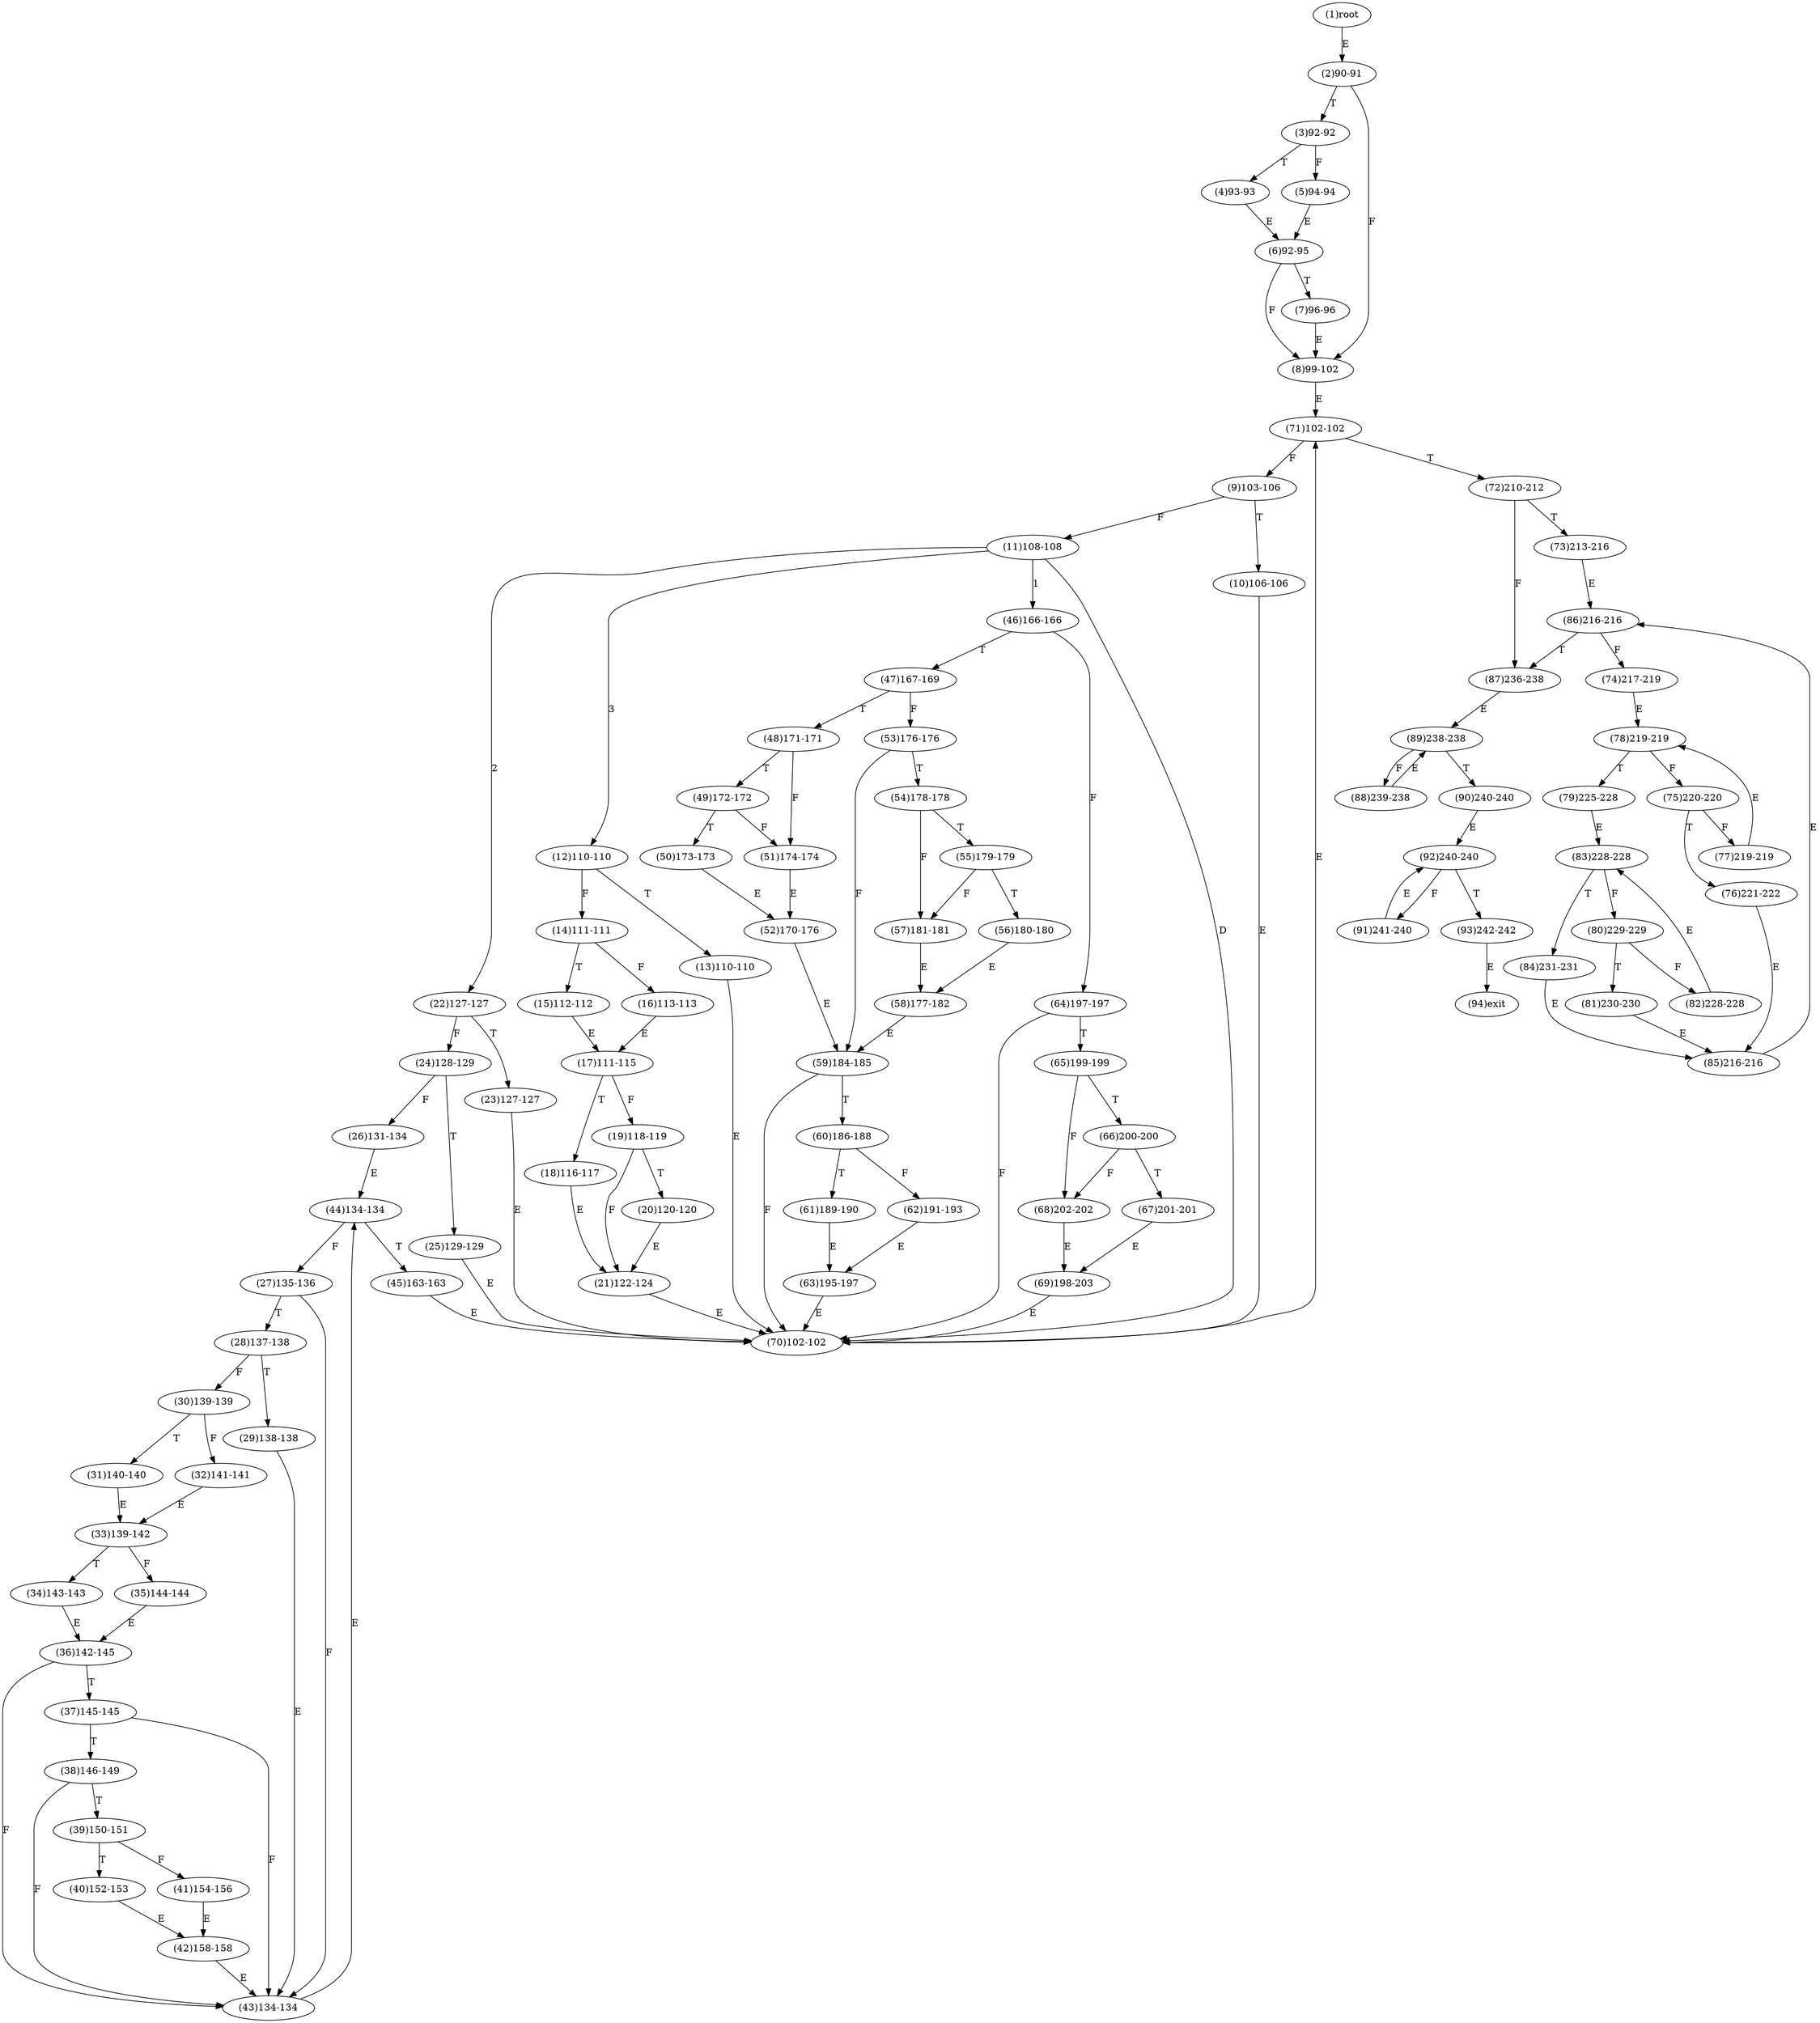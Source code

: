 digraph "" { 
1[ label="(1)root"];
2[ label="(2)90-91"];
3[ label="(3)92-92"];
4[ label="(4)93-93"];
5[ label="(5)94-94"];
6[ label="(6)92-95"];
7[ label="(7)96-96"];
8[ label="(8)99-102"];
9[ label="(9)103-106"];
10[ label="(10)106-106"];
11[ label="(11)108-108"];
12[ label="(12)110-110"];
13[ label="(13)110-110"];
14[ label="(14)111-111"];
15[ label="(15)112-112"];
17[ label="(17)111-115"];
16[ label="(16)113-113"];
19[ label="(19)118-119"];
18[ label="(18)116-117"];
21[ label="(21)122-124"];
20[ label="(20)120-120"];
23[ label="(23)127-127"];
22[ label="(22)127-127"];
25[ label="(25)129-129"];
24[ label="(24)128-129"];
27[ label="(27)135-136"];
26[ label="(26)131-134"];
29[ label="(29)138-138"];
28[ label="(28)137-138"];
31[ label="(31)140-140"];
30[ label="(30)139-139"];
34[ label="(34)143-143"];
35[ label="(35)144-144"];
32[ label="(32)141-141"];
33[ label="(33)139-142"];
38[ label="(38)146-149"];
39[ label="(39)150-151"];
36[ label="(36)142-145"];
37[ label="(37)145-145"];
42[ label="(42)158-158"];
43[ label="(43)134-134"];
40[ label="(40)152-153"];
41[ label="(41)154-156"];
46[ label="(46)166-166"];
47[ label="(47)167-169"];
44[ label="(44)134-134"];
45[ label="(45)163-163"];
51[ label="(51)174-174"];
50[ label="(50)173-173"];
49[ label="(49)172-172"];
48[ label="(48)171-171"];
55[ label="(55)179-179"];
54[ label="(54)178-178"];
53[ label="(53)176-176"];
52[ label="(52)170-176"];
59[ label="(59)184-185"];
58[ label="(58)177-182"];
57[ label="(57)181-181"];
56[ label="(56)180-180"];
63[ label="(63)195-197"];
62[ label="(62)191-193"];
61[ label="(61)189-190"];
60[ label="(60)186-188"];
68[ label="(68)202-202"];
69[ label="(69)198-203"];
70[ label="(70)102-102"];
71[ label="(71)102-102"];
64[ label="(64)197-197"];
65[ label="(65)199-199"];
66[ label="(66)200-200"];
67[ label="(67)201-201"];
76[ label="(76)221-222"];
77[ label="(77)219-219"];
78[ label="(78)219-219"];
79[ label="(79)225-228"];
72[ label="(72)210-212"];
73[ label="(73)213-216"];
74[ label="(74)217-219"];
75[ label="(75)220-220"];
85[ label="(85)216-216"];
84[ label="(84)231-231"];
87[ label="(87)236-238"];
86[ label="(86)216-216"];
81[ label="(81)230-230"];
80[ label="(80)229-229"];
83[ label="(83)228-228"];
82[ label="(82)228-228"];
93[ label="(93)242-242"];
92[ label="(92)240-240"];
94[ label="(94)exit"];
89[ label="(89)238-238"];
88[ label="(88)239-238"];
91[ label="(91)241-240"];
90[ label="(90)240-240"];
1->2[ label="E"];
2->8[ label="F"];
2->3[ label="T"];
3->5[ label="F"];
3->4[ label="T"];
4->6[ label="E"];
5->6[ label="E"];
6->8[ label="F"];
6->7[ label="T"];
7->8[ label="E"];
8->71[ label="E"];
9->11[ label="F"];
9->10[ label="T"];
10->70[ label="E"];
11->46[ label="1"];
11->22[ label="2"];
11->12[ label="3"];
11->70[ label="D"];
12->14[ label="F"];
12->13[ label="T"];
13->70[ label="E"];
14->16[ label="F"];
14->15[ label="T"];
15->17[ label="E"];
16->17[ label="E"];
17->19[ label="F"];
17->18[ label="T"];
18->21[ label="E"];
19->21[ label="F"];
19->20[ label="T"];
20->21[ label="E"];
21->70[ label="E"];
22->24[ label="F"];
22->23[ label="T"];
23->70[ label="E"];
24->26[ label="F"];
24->25[ label="T"];
25->70[ label="E"];
26->44[ label="E"];
27->43[ label="F"];
27->28[ label="T"];
28->30[ label="F"];
28->29[ label="T"];
29->43[ label="E"];
30->32[ label="F"];
30->31[ label="T"];
31->33[ label="E"];
32->33[ label="E"];
33->35[ label="F"];
33->34[ label="T"];
34->36[ label="E"];
35->36[ label="E"];
36->43[ label="F"];
36->37[ label="T"];
37->43[ label="F"];
37->38[ label="T"];
38->43[ label="F"];
38->39[ label="T"];
39->41[ label="F"];
39->40[ label="T"];
40->42[ label="E"];
41->42[ label="E"];
42->43[ label="E"];
43->44[ label="E"];
44->27[ label="F"];
44->45[ label="T"];
45->70[ label="E"];
46->64[ label="F"];
46->47[ label="T"];
47->53[ label="F"];
47->48[ label="T"];
48->51[ label="F"];
48->49[ label="T"];
49->51[ label="F"];
49->50[ label="T"];
50->52[ label="E"];
51->52[ label="E"];
52->59[ label="E"];
53->59[ label="F"];
53->54[ label="T"];
54->57[ label="F"];
54->55[ label="T"];
55->57[ label="F"];
55->56[ label="T"];
56->58[ label="E"];
57->58[ label="E"];
58->59[ label="E"];
59->70[ label="F"];
59->60[ label="T"];
60->62[ label="F"];
60->61[ label="T"];
61->63[ label="E"];
62->63[ label="E"];
63->70[ label="E"];
64->70[ label="F"];
64->65[ label="T"];
65->68[ label="F"];
65->66[ label="T"];
66->68[ label="F"];
66->67[ label="T"];
67->69[ label="E"];
68->69[ label="E"];
69->70[ label="E"];
70->71[ label="E"];
71->9[ label="F"];
71->72[ label="T"];
72->87[ label="F"];
72->73[ label="T"];
73->86[ label="E"];
74->78[ label="E"];
75->77[ label="F"];
75->76[ label="T"];
76->85[ label="E"];
77->78[ label="E"];
78->75[ label="F"];
78->79[ label="T"];
79->83[ label="E"];
80->82[ label="F"];
80->81[ label="T"];
81->85[ label="E"];
82->83[ label="E"];
83->80[ label="F"];
83->84[ label="T"];
84->85[ label="E"];
85->86[ label="E"];
86->74[ label="F"];
86->87[ label="T"];
87->89[ label="E"];
88->89[ label="E"];
89->88[ label="F"];
89->90[ label="T"];
90->92[ label="E"];
91->92[ label="E"];
92->91[ label="F"];
92->93[ label="T"];
93->94[ label="E"];
}